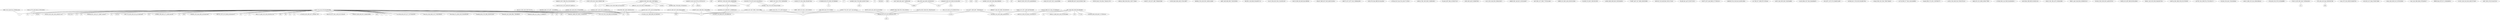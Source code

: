 graph Circle1K {
d6deb31e_00a7_4f6e_824a_d33ce50d43d6
27b76b74_87d4_4641_b5e8_52fd686724f6
e46d5c65_f0d5_48a9_a0bd_2038f7df865a
be8a9014_4ced_41e0_872b_ac70678c2219
4967e06c_3cb8_4b0a_82bf_d3d1e9f03969
1c4c3bc8_317e_4bcc_806e_0f5e4807cfda
b726b898_0ffc_4973_8388_3367d89866f1
277ea32f_1710_41a3_b75f_853499d2dfbc
1eb29db5_9445_478e_8b84_6e50647229ad
78dd0f21_36f0_4213_9c4c_1ad7a1368265
3c2e062f_77b2_4337_a5e7_3cec14af12cb
29916816_b596_460d_a6ac_f2147c20668c
77d0d758_a2d4_4e2e_ad03_84126c03fda7
a2fb6859_86de_48a9_9541_69ca146483ce
d7ba742a_0b22_4be8_b55c_9fda565a0a29
8829e38a_492b_4aa6_a80d_c34f18d55593
d24c3fcd_5734_4074_bcd3_d34a32f83c3c
b89781b1_15dd_4e02_b2db_e48dbf6d88fe
b00a8e29_4400_4c32_b3bd_8c1e50a19901
14f3a6b3_e141_4671_ad26_6ad76da28af9
8d356870_0c65_4289_9f24_2366384ffbec
5ca30e8c_e415_4bc7_8863_1554e746ff8e
6426b133_b027_4409_a687_74f644862447
6161cf26_e118_4e3b_ac7b_8429b6729724
dd98a597_4dc4_4f12_9bd5_1fec3e50547b
913234d8_01c5_43d2_a440_409c7e3ecc44
7ee56682_c654_4632_9d0e_b8ba53dbb83b
b842f5b0_de84_4153_af07_15c6cd88bfc4
24f4e5ca_6778_4180_8ba8_4a70851b8822
8ade0bb8_32f2_4463_8533_9795eb09fd0f
907c79e8_f0e8_4b62_abd2_68d490c44524
e43d0ccb_4047_4387_8134_e19df991427d
7be63333_84a7_4f73_ae2d_b1b28ee9789e
d71e45ec_3ac1_468e_bfb8_4d1348af34df
3d83a475_9592_4876_b795_abaf4d586432
95bafb92_92a9_455c_a714_a49212e91a20
236e20a9_c910_4b37_b552_c5aacb55f88c
9af283d9_f9f9_4847_b3af_b2590da71268
e1107f69_b549_4d7e_b117_c67364bd0383
cdd1e25e_2ba8_46d0_a21d_73a84288bb55
df68e2cc_0419_43b5_8bd6_da70cea20a18
4f33f100_8a46_47e6_864e_76dce6c1107b
a91f7db8_d71a_48b2_b265_05bcbf693eb9
bc4fdd5f_6926_478c_966c_40a036c3ada7
bd36e560_4af2_48b0_886e_73f6e9ffe091
5e9b0ca4_36db_494d_845e_c549171366a9
7dcb2d7c_1c5b_4537_af89_7948be9259b8
a2fb9039_0996_4a31_84ed_e710d86fe074
09c22045_bbe9_4b84_a0d5_e750e1c98f77
5db63bbc_b76a_4c84_9501_a9481e1a9e66
293adbd7_a06f_46bb_8982_78453029f29c
5487fcf0_f00c_41dd_96bd_565ad0067116
73b1a11f_109a_4b22_9b1e_53a24f241c0f
32bb2210_d566_4fcf_afd0_68a1cfd063fe
3d05ac67_8df0_4827_b618_ebd52228199a
ad482041_d88b_4552_8b0f_110eeb6f2040
6dd04715_e57c_4977_9c44_2288be8a2f94
3027d25b_6759_48a4_88ff_5641daac08c8
e572112b_7b41_4c4e_b8fd_9c3c90390ea2
4e37dcae_6c25_4eac_87aa_46a171129226
6cb0b25a_78b1_4653_9655_23ef98346f21
463063fb_ea9e_4697_b6ba_c023d6237a25
c3f31fc5_4cb2_4d41_b6cb_e4962f27c3c2
80131435_65d9_4490_adef_321b8fed784d
579ce214_52dc_44a6_830c_5f0da5c56d71
00a88dd3_0bf1_4e4f_af31_42018cc8e097
1870ebe7_865c_4217_b902_7767d2e1a9e6
86d2fbf6_3c23_4b81_ab5e_b55d1614284b
777202fb_d498_47c6_98a7_499103612f30
ff595fa8_9521_4d24_b7c7_088977a581dd
63a1d649_48d6_4069_b8c9_295503ebf296
1f7c8f07_6a87_43c7_98dd_c06652f43fb5
a8fbc561_e1a4_421b_bc6a_079d8ac9e81f
0b667ed3_313d_4ebf_98e2_63031157a0cf
054768fb_afaf_4e0c_aa67_f21853724323
6f5c3f71_b475_4eed_9d6f_e17274904136
c3cb0909_6460_404f_be05_7c270f502cbc
4b6d828d_07ab_424d_8ce4_ba5d931ef84c
c7a827c0_9214_437e_a406_6671ca68312a
492456ab_7298_4317_9d08_9f7221955ead
bdd71753_e042_4f25_9c1d_aa744df25d38
929ee87d_1ba6_4993_8491_93dc59abdffc
a23ffe9b_25f6_4ab3_a17c_44d051c9b798
39c2a228_088e_4437_9dce_b9a6af8a8d7c
6658d51e_b971_4197_8724_0be8b314e0f5
8cd228a9_e6c1_4740_b32b_f44cddb5790e
dd2bff24_1f03_4dee_9903_e5554bb258e3
dfef7951_5b70_4110_b6b6_b429e62b937f
89e54ead_30b6_4541_99ce_7d9b17beba05
99a217cd_5f48_4177_8bcc_e6e3a3def998
2fcaeee9_df0e_472c_801c_25d7fc69c77f
37aa7dc4_1564_4d40_92cd_78b5c07b21e3
adbc2170_da83_441f_b18b_2fed29d1315e
0822da88_e535_422c_b808_e2690a778f59
9e27e8ed_948c_4ca3_9b59_06ca96e9b551
768a9c29_fba6_43f8_b0ff_01d24db13c2b
54c39e16_1661_4f5e_a679_240efce03fb0
90f80b12_aab3_40a8_8b3e_b389d8255c31
8f4156cb_32b0_4296_b303_aa66532f7d19
61f9c3f0_a21b_4fd7_8b98_80336ccd08c0
77fd2de2_1e36_4303_992d_06abcb50759e
5bc897aa_b38c_48bb_934f_a67a4790363f
a27aeb34_ed1b_48f2_bb73_30f008e77987
cbd4a1c1_bd6d_4ba5_a4e3_631e601fb8e6
febc6793_4c47_40e1_a186_01d7a7fb2a36
fe55b070_8b9f_460f_b921_84afe8c38808
4a437592_20ec_496f_874e_7821cd92e172
065455fb_4b4a_419e_a6ec_252ba28e9ba9
ea05f992_fabe_478d_8afe_e379cdcb45c2
6a44b11c_bbfa_4322_8a1a_698e18bbc6a2
4957c796_e6e9_4254_b756_54208af6ff96
9a041251_6405_4fc7_b303_f56a0ca9f630
fddcfb49_be1f_4c7b_a252_88583c813749
4b7ba17a_d1f0_4961_8ecb_7e5f3e6e2b59
4527d70c_a9ce_4e24_beec_9b950cb57ef8
4951e2ea_37d7_461e_83ff_931d8a967f18
62efa091_0415_49e1_9758_7a5f59ef1f69
906c5e47_8ab8_4fa0_aed6_72af0fd2e5d9
46098ed2_d01b_41e7_8a8a_87e6fa73e9b6
a97efbcb_718a_4720_9159_0d4a1e076a06
916e3a0a_45e8_4960_b142_367f41fc0d5d
2793ba2c_2ee5_4864_8d8e_507fcbe96417
aed0fa0d_5920_457d_8f47_862d918e8182
755bfb51_812a_4aa9_9cca_3356bbcca45a
e0c0363d_e120_4268_8b72_c4398b05ec04
1dc4ae1b_b86f_4151_94ce_35158d48ae7f
d218c9f3_234f_408d_b351_081e0f862c3b
ab467e31_028f_47d2_8ba2_320393b2b757
ee19d4fe_31dc_44d2_a0bb_aae94cdf7cfe
4ff3f92f_b5a6_4f7f_817e_104b0de8f53e
40d11921_44c8_41dc_8e3e_e8b327675ef9
06401095_d6d7_4506_a728_f1c5ae251551
78dd0f21_36f0_4213_9c4c_1ad7a1368265 -- 9a041251_6405_4fc7_b303_f56a0ca9f630
4967e06c_3cb8_4b0a_82bf_d3d1e9f03969 -- 4f33f100_8a46_47e6_864e_76dce6c1107b
277ea32f_1710_41a3_b75f_853499d2dfbc -- 7dcb2d7c_1c5b_4537_af89_7948be9259b8
4967e06c_3cb8_4b0a_82bf_d3d1e9f03969 -- c3cb0909_6460_404f_be05_7c270f502cbc
8ade0bb8_32f2_4463_8533_9795eb09fd0f -- 40d11921_44c8_41dc_8e3e_e8b327675ef9
4527d70c_a9ce_4e24_beec_9b950cb57ef8 -- 906c5e47_8ab8_4fa0_aed6_72af0fd2e5d9
aed0fa0d_5920_457d_8f47_862d918e8182 -- e0c0363d_e120_4268_8b72_c4398b05ec04
b00a8e29_4400_4c32_b3bd_8c1e50a19901 -- 755bfb51_812a_4aa9_9cca_3356bbcca45a
e43d0ccb_4047_4387_8134_e19df991427d -- 40d11921_44c8_41dc_8e3e_e8b327675ef9
907c79e8_f0e8_4b62_abd2_68d490c44524 -- 236e20a9_c910_4b37_b552_c5aacb55f88c
755bfb51_812a_4aa9_9cca_3356bbcca45a -- 1dc4ae1b_b86f_4151_94ce_35158d48ae7f
277ea32f_1710_41a3_b75f_853499d2dfbc -- 2fcaeee9_df0e_472c_801c_25d7fc69c77f
277ea32f_1710_41a3_b75f_853499d2dfbc -- dd2bff24_1f03_4dee_9903_e5554bb258e3
14f3a6b3_e141_4671_ad26_6ad76da28af9 -- ee19d4fe_31dc_44d2_a0bb_aae94cdf7cfe
277ea32f_1710_41a3_b75f_853499d2dfbc -- a2fb9039_0996_4a31_84ed_e710d86fe074
1c4c3bc8_317e_4bcc_806e_0f5e4807cfda -- 99a217cd_5f48_4177_8bcc_e6e3a3def998
277ea32f_1710_41a3_b75f_853499d2dfbc -- cdd1e25e_2ba8_46d0_a21d_73a84288bb55
277ea32f_1710_41a3_b75f_853499d2dfbc -- 6f5c3f71_b475_4eed_9d6f_e17274904136
9a041251_6405_4fc7_b303_f56a0ca9f630 -- 4b7ba17a_d1f0_4961_8ecb_7e5f3e6e2b59
277ea32f_1710_41a3_b75f_853499d2dfbc -- 63a1d649_48d6_4069_b8c9_295503ebf296
4967e06c_3cb8_4b0a_82bf_d3d1e9f03969 -- cbd4a1c1_bd6d_4ba5_a4e3_631e601fb8e6
913234d8_01c5_43d2_a440_409c7e3ecc44 -- 40d11921_44c8_41dc_8e3e_e8b327675ef9
277ea32f_1710_41a3_b75f_853499d2dfbc -- 6a44b11c_bbfa_4322_8a1a_698e18bbc6a2
d24c3fcd_5734_4074_bcd3_d34a32f83c3c -- a97efbcb_718a_4720_9159_0d4a1e076a06
d7ba742a_0b22_4be8_b55c_9fda565a0a29 -- fddcfb49_be1f_4c7b_a252_88583c813749
4967e06c_3cb8_4b0a_82bf_d3d1e9f03969 -- 777202fb_d498_47c6_98a7_499103612f30
4967e06c_3cb8_4b0a_82bf_d3d1e9f03969 -- 54c39e16_1661_4f5e_a679_240efce03fb0
277ea32f_1710_41a3_b75f_853499d2dfbc -- a91f7db8_d71a_48b2_b265_05bcbf693eb9
8d356870_0c65_4289_9f24_2366384ffbec -- d218c9f3_234f_408d_b351_081e0f862c3b
277ea32f_1710_41a3_b75f_853499d2dfbc -- ad482041_d88b_4552_8b0f_110eeb6f2040
e46d5c65_f0d5_48a9_a0bd_2038f7df865a -- df68e2cc_0419_43b5_8bd6_da70cea20a18
24f4e5ca_6778_4180_8ba8_4a70851b8822 -- 40d11921_44c8_41dc_8e3e_e8b327675ef9
b726b898_0ffc_4973_8388_3367d89866f1 -- 73b1a11f_109a_4b22_9b1e_53a24f241c0f
277ea32f_1710_41a3_b75f_853499d2dfbc -- bc4fdd5f_6926_478c_966c_40a036c3ada7
277ea32f_1710_41a3_b75f_853499d2dfbc -- 80131435_65d9_4490_adef_321b8fed784d
e46d5c65_f0d5_48a9_a0bd_2038f7df865a -- 492456ab_7298_4317_9d08_9f7221955ead
b00a8e29_4400_4c32_b3bd_8c1e50a19901 -- 2793ba2c_2ee5_4864_8d8e_507fcbe96417
5ca30e8c_e415_4bc7_8863_1554e746ff8e -- 913234d8_01c5_43d2_a440_409c7e3ecc44
277ea32f_1710_41a3_b75f_853499d2dfbc -- e1107f69_b549_4d7e_b117_c67364bd0383
277ea32f_1710_41a3_b75f_853499d2dfbc -- a23ffe9b_25f6_4ab3_a17c_44d051c9b798
6161cf26_e118_4e3b_ac7b_8429b6729724 -- 913234d8_01c5_43d2_a440_409c7e3ecc44
7be63333_84a7_4f73_ae2d_b1b28ee9789e -- d71e45ec_3ac1_468e_bfb8_4d1348af34df
277ea32f_1710_41a3_b75f_853499d2dfbc -- 5bc897aa_b38c_48bb_934f_a67a4790363f
8829e38a_492b_4aa6_a80d_c34f18d55593 -- 46098ed2_d01b_41e7_8a8a_87e6fa73e9b6
277ea32f_1710_41a3_b75f_853499d2dfbc -- 5e9b0ca4_36db_494d_845e_c549171366a9
7be63333_84a7_4f73_ae2d_b1b28ee9789e -- 40d11921_44c8_41dc_8e3e_e8b327675ef9
277ea32f_1710_41a3_b75f_853499d2dfbc -- 37aa7dc4_1564_4d40_92cd_78b5c07b21e3
277ea32f_1710_41a3_b75f_853499d2dfbc -- adbc2170_da83_441f_b18b_2fed29d1315e
277ea32f_1710_41a3_b75f_853499d2dfbc -- 89e54ead_30b6_4541_99ce_7d9b17beba05
277ea32f_1710_41a3_b75f_853499d2dfbc -- 9e27e8ed_948c_4ca3_9b59_06ca96e9b551
b842f5b0_de84_4153_af07_15c6cd88bfc4 -- 40d11921_44c8_41dc_8e3e_e8b327675ef9
1dc4ae1b_b86f_4151_94ce_35158d48ae7f -- ab467e31_028f_47d2_8ba2_320393b2b757
6426b133_b027_4409_a687_74f644862447 -- ee19d4fe_31dc_44d2_a0bb_aae94cdf7cfe
e46d5c65_f0d5_48a9_a0bd_2038f7df865a -- a8fbc561_e1a4_421b_bc6a_079d8ac9e81f
29916816_b596_460d_a6ac_f2147c20668c -- 9a041251_6405_4fc7_b303_f56a0ca9f630
906c5e47_8ab8_4fa0_aed6_72af0fd2e5d9 -- 46098ed2_d01b_41e7_8a8a_87e6fa73e9b6
277ea32f_1710_41a3_b75f_853499d2dfbc -- 4957c796_e6e9_4254_b756_54208af6ff96
277ea32f_1710_41a3_b75f_853499d2dfbc -- 09c22045_bbe9_4b84_a0d5_e750e1c98f77
be8a9014_4ced_41e0_872b_ac70678c2219 -- 00a88dd3_0bf1_4e4f_af31_42018cc8e097
277ea32f_1710_41a3_b75f_853499d2dfbc -- 3c2e062f_77b2_4337_a5e7_3cec14af12cb
e46d5c65_f0d5_48a9_a0bd_2038f7df865a -- 0b667ed3_313d_4ebf_98e2_63031157a0cf
3c2e062f_77b2_4337_a5e7_3cec14af12cb -- fddcfb49_be1f_4c7b_a252_88583c813749
24f4e5ca_6778_4180_8ba8_4a70851b8822 -- 3d83a475_9592_4876_b795_abaf4d586432
277ea32f_1710_41a3_b75f_853499d2dfbc -- bd36e560_4af2_48b0_886e_73f6e9ffe091
a2fb6859_86de_48a9_9541_69ca146483ce -- fddcfb49_be1f_4c7b_a252_88583c813749
3c2e062f_77b2_4337_a5e7_3cec14af12cb -- 9a041251_6405_4fc7_b303_f56a0ca9f630
5ca30e8c_e415_4bc7_8863_1554e746ff8e -- 4ff3f92f_b5a6_4f7f_817e_104b0de8f53e
b89781b1_15dd_4e02_b2db_e48dbf6d88fe -- aed0fa0d_5920_457d_8f47_862d918e8182
277ea32f_1710_41a3_b75f_853499d2dfbc -- 054768fb_afaf_4e0c_aa67_f21853724323
277ea32f_1710_41a3_b75f_853499d2dfbc -- 8cd228a9_e6c1_4740_b32b_f44cddb5790e
277ea32f_1710_41a3_b75f_853499d2dfbc -- 3d05ac67_8df0_4827_b618_ebd52228199a
277ea32f_1710_41a3_b75f_853499d2dfbc -- 4b6d828d_07ab_424d_8ce4_ba5d931ef84c
95bafb92_92a9_455c_a714_a49212e91a20 -- 9af283d9_f9f9_4847_b3af_b2590da71268
b89781b1_15dd_4e02_b2db_e48dbf6d88fe -- 916e3a0a_45e8_4960_b142_367f41fc0d5d
fddcfb49_be1f_4c7b_a252_88583c813749 -- 4527d70c_a9ce_4e24_beec_9b950cb57ef8
e46d5c65_f0d5_48a9_a0bd_2038f7df865a -- ea05f992_fabe_478d_8afe_e379cdcb45c2
277ea32f_1710_41a3_b75f_853499d2dfbc -- 579ce214_52dc_44a6_830c_5f0da5c56d71
9a041251_6405_4fc7_b303_f56a0ca9f630 -- 4951e2ea_37d7_461e_83ff_931d8a967f18
277ea32f_1710_41a3_b75f_853499d2dfbc -- 6dd04715_e57c_4977_9c44_2288be8a2f94
77d0d758_a2d4_4e2e_ad03_84126c03fda7 -- fddcfb49_be1f_4c7b_a252_88583c813749
277ea32f_1710_41a3_b75f_853499d2dfbc -- 0822da88_e535_422c_b808_e2690a778f59
e46d5c65_f0d5_48a9_a0bd_2038f7df865a -- 77fd2de2_1e36_4303_992d_06abcb50759e
24f4e5ca_6778_4180_8ba8_4a70851b8822 -- 95bafb92_92a9_455c_a714_a49212e91a20
4967e06c_3cb8_4b0a_82bf_d3d1e9f03969 -- 4e37dcae_6c25_4eac_87aa_46a171129226
d24c3fcd_5734_4074_bcd3_d34a32f83c3c -- 916e3a0a_45e8_4960_b142_367f41fc0d5d
907c79e8_f0e8_4b62_abd2_68d490c44524 -- 40d11921_44c8_41dc_8e3e_e8b327675ef9
277ea32f_1710_41a3_b75f_853499d2dfbc -- 463063fb_ea9e_4697_b6ba_c023d6237a25
be8a9014_4ced_41e0_872b_ac70678c2219 -- 065455fb_4b4a_419e_a6ec_252ba28e9ba9
277ea32f_1710_41a3_b75f_853499d2dfbc -- 5db63bbc_b76a_4c84_9501_a9481e1a9e66
d6deb31e_00a7_4f6e_824a_d33ce50d43d6 -- c7a827c0_9214_437e_a406_6671ca68312a
277ea32f_1710_41a3_b75f_853499d2dfbc -- a27aeb34_ed1b_48f2_bb73_30f008e77987
277ea32f_1710_41a3_b75f_853499d2dfbc -- 929ee87d_1ba6_4993_8491_93dc59abdffc
8d356870_0c65_4289_9f24_2366384ffbec -- 4ff3f92f_b5a6_4f7f_817e_104b0de8f53e
277ea32f_1710_41a3_b75f_853499d2dfbc -- fe55b070_8b9f_460f_b921_84afe8c38808
277ea32f_1710_41a3_b75f_853499d2dfbc -- bdd71753_e042_4f25_9c1d_aa744df25d38
1eb29db5_9445_478e_8b84_6e50647229ad -- 3027d25b_6759_48a4_88ff_5641daac08c8
277ea32f_1710_41a3_b75f_853499d2dfbc -- c3f31fc5_4cb2_4d41_b6cb_e4962f27c3c2
277ea32f_1710_41a3_b75f_853499d2dfbc -- 4a437592_20ec_496f_874e_7821cd92e172
27b76b74_87d4_4641_b5e8_52fd686724f6 -- 32bb2210_d566_4fcf_afd0_68a1cfd063fe
277ea32f_1710_41a3_b75f_853499d2dfbc -- 39c2a228_088e_4437_9dce_b9a6af8a8d7c
277ea32f_1710_41a3_b75f_853499d2dfbc -- 5487fcf0_f00c_41dd_96bd_565ad0067116
277ea32f_1710_41a3_b75f_853499d2dfbc -- 768a9c29_fba6_43f8_b0ff_01d24db13c2b
62efa091_0415_49e1_9758_7a5f59ef1f69 -- a97efbcb_718a_4720_9159_0d4a1e076a06
8829e38a_492b_4aa6_a80d_c34f18d55593 -- 2793ba2c_2ee5_4864_8d8e_507fcbe96417
277ea32f_1710_41a3_b75f_853499d2dfbc -- dfef7951_5b70_4110_b6b6_b429e62b937f
4967e06c_3cb8_4b0a_82bf_d3d1e9f03969 -- 1870ebe7_865c_4217_b902_7767d2e1a9e6
277ea32f_1710_41a3_b75f_853499d2dfbc -- 86d2fbf6_3c23_4b81_ab5e_b55d1614284b
7ee56682_c654_4632_9d0e_b8ba53dbb83b -- 06401095_d6d7_4506_a728_f1c5ae251551
277ea32f_1710_41a3_b75f_853499d2dfbc -- e572112b_7b41_4c4e_b8fd_9c3c90390ea2
277ea32f_1710_41a3_b75f_853499d2dfbc -- 6cb0b25a_78b1_4653_9655_23ef98346f21
277ea32f_1710_41a3_b75f_853499d2dfbc -- 8f4156cb_32b0_4296_b303_aa66532f7d19
6426b133_b027_4409_a687_74f644862447 -- 913234d8_01c5_43d2_a440_409c7e3ecc44
4b7ba17a_d1f0_4961_8ecb_7e5f3e6e2b59 -- 62efa091_0415_49e1_9758_7a5f59ef1f69
277ea32f_1710_41a3_b75f_853499d2dfbc -- febc6793_4c47_40e1_a186_01d7a7fb2a36
277ea32f_1710_41a3_b75f_853499d2dfbc -- 6658d51e_b971_4197_8724_0be8b314e0f5
277ea32f_1710_41a3_b75f_853499d2dfbc -- ff595fa8_9521_4d24_b7c7_088977a581dd
dd98a597_4dc4_4f12_9bd5_1fec3e50547b -- ee19d4fe_31dc_44d2_a0bb_aae94cdf7cfe
277ea32f_1710_41a3_b75f_853499d2dfbc -- 1f7c8f07_6a87_43c7_98dd_c06652f43fb5
277ea32f_1710_41a3_b75f_853499d2dfbc -- 61f9c3f0_a21b_4fd7_8b98_80336ccd08c0
277ea32f_1710_41a3_b75f_853499d2dfbc -- 90f80b12_aab3_40a8_8b3e_b389d8255c31
e0c0363d_e120_4268_8b72_c4398b05ec04 -- d218c9f3_234f_408d_b351_081e0f862c3b
14f3a6b3_e141_4671_ad26_6ad76da28af9 -- ab467e31_028f_47d2_8ba2_320393b2b757
277ea32f_1710_41a3_b75f_853499d2dfbc -- 293adbd7_a06f_46bb_8982_78453029f29c
}